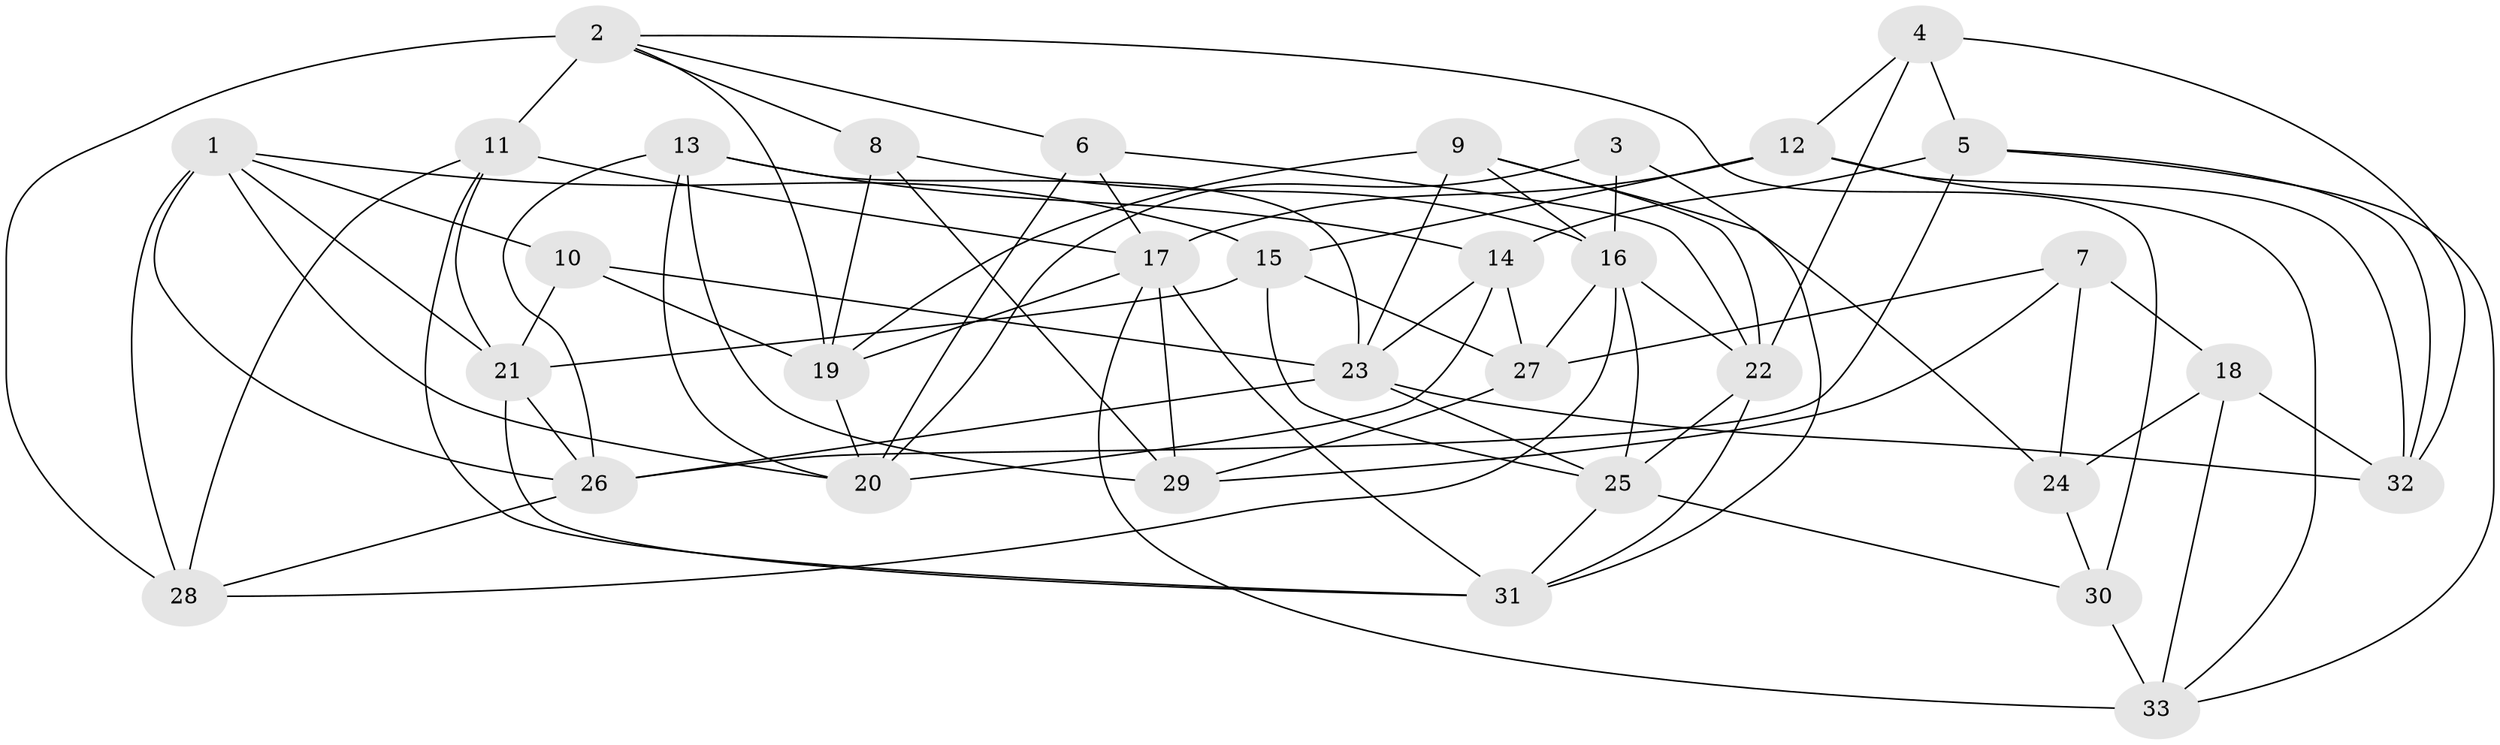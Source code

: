 // original degree distribution, {4: 1.0}
// Generated by graph-tools (version 1.1) at 2025/03/03/09/25 03:03:10]
// undirected, 33 vertices, 85 edges
graph export_dot {
graph [start="1"]
  node [color=gray90,style=filled];
  1;
  2;
  3;
  4;
  5;
  6;
  7;
  8;
  9;
  10;
  11;
  12;
  13;
  14;
  15;
  16;
  17;
  18;
  19;
  20;
  21;
  22;
  23;
  24;
  25;
  26;
  27;
  28;
  29;
  30;
  31;
  32;
  33;
  1 -- 10 [weight=1.0];
  1 -- 15 [weight=1.0];
  1 -- 20 [weight=1.0];
  1 -- 21 [weight=1.0];
  1 -- 26 [weight=1.0];
  1 -- 28 [weight=1.0];
  2 -- 6 [weight=1.0];
  2 -- 8 [weight=1.0];
  2 -- 11 [weight=2.0];
  2 -- 19 [weight=1.0];
  2 -- 28 [weight=2.0];
  2 -- 30 [weight=1.0];
  3 -- 16 [weight=1.0];
  3 -- 20 [weight=1.0];
  3 -- 24 [weight=2.0];
  4 -- 5 [weight=1.0];
  4 -- 12 [weight=1.0];
  4 -- 22 [weight=1.0];
  4 -- 32 [weight=1.0];
  5 -- 14 [weight=2.0];
  5 -- 26 [weight=1.0];
  5 -- 32 [weight=1.0];
  5 -- 33 [weight=1.0];
  6 -- 17 [weight=1.0];
  6 -- 20 [weight=1.0];
  6 -- 22 [weight=1.0];
  7 -- 18 [weight=1.0];
  7 -- 24 [weight=1.0];
  7 -- 27 [weight=1.0];
  7 -- 29 [weight=1.0];
  8 -- 16 [weight=1.0];
  8 -- 19 [weight=1.0];
  8 -- 29 [weight=1.0];
  9 -- 16 [weight=1.0];
  9 -- 19 [weight=1.0];
  9 -- 22 [weight=1.0];
  9 -- 23 [weight=2.0];
  9 -- 31 [weight=1.0];
  10 -- 19 [weight=1.0];
  10 -- 21 [weight=1.0];
  10 -- 23 [weight=1.0];
  11 -- 17 [weight=1.0];
  11 -- 21 [weight=1.0];
  11 -- 28 [weight=1.0];
  11 -- 31 [weight=1.0];
  12 -- 15 [weight=2.0];
  12 -- 17 [weight=1.0];
  12 -- 32 [weight=1.0];
  12 -- 33 [weight=1.0];
  13 -- 14 [weight=1.0];
  13 -- 20 [weight=1.0];
  13 -- 23 [weight=1.0];
  13 -- 26 [weight=1.0];
  13 -- 29 [weight=2.0];
  14 -- 20 [weight=1.0];
  14 -- 23 [weight=1.0];
  14 -- 27 [weight=1.0];
  15 -- 21 [weight=1.0];
  15 -- 25 [weight=1.0];
  15 -- 27 [weight=1.0];
  16 -- 22 [weight=1.0];
  16 -- 25 [weight=1.0];
  16 -- 27 [weight=2.0];
  16 -- 28 [weight=1.0];
  17 -- 19 [weight=1.0];
  17 -- 29 [weight=1.0];
  17 -- 31 [weight=1.0];
  17 -- 33 [weight=2.0];
  18 -- 24 [weight=2.0];
  18 -- 32 [weight=2.0];
  18 -- 33 [weight=1.0];
  19 -- 20 [weight=1.0];
  21 -- 26 [weight=1.0];
  21 -- 31 [weight=1.0];
  22 -- 25 [weight=1.0];
  22 -- 31 [weight=1.0];
  23 -- 25 [weight=1.0];
  23 -- 26 [weight=1.0];
  23 -- 32 [weight=1.0];
  24 -- 30 [weight=1.0];
  25 -- 30 [weight=1.0];
  25 -- 31 [weight=1.0];
  26 -- 28 [weight=1.0];
  27 -- 29 [weight=1.0];
  30 -- 33 [weight=1.0];
}
